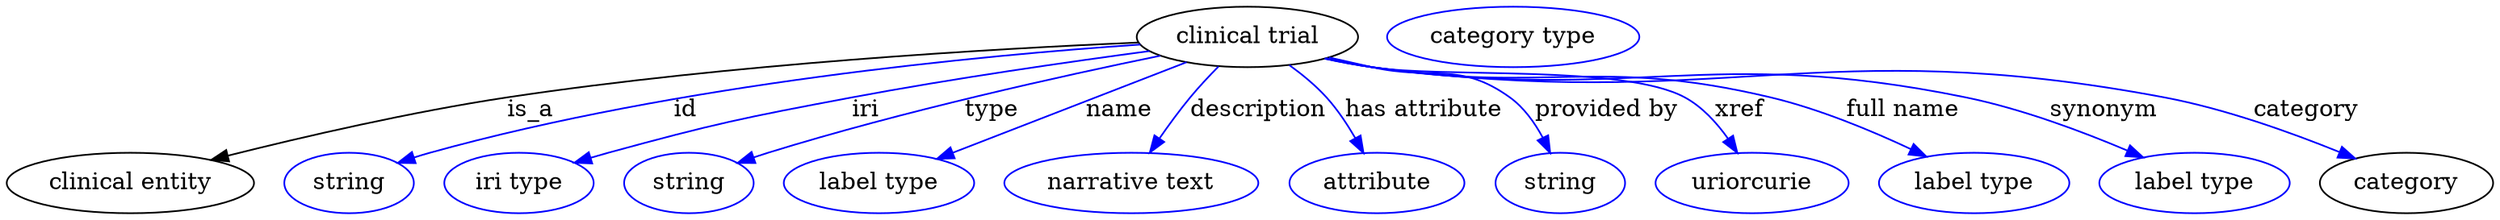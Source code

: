 digraph {
	graph [bb="0,0,1475.8,123"];
	node [label="\N"];
	"clinical trial"	[height=0.5,
		label="clinical trial",
		pos="736.44,105",
		width=1.8234];
	"clinical entity"	[height=0.5,
		pos="73.443,18",
		width=2.0401];
	"clinical trial" -> "clinical entity"	[label=is_a,
		lp="311.44,61.5",
		pos="e,121.14,31.687 671.77,101.68 585.87,97.948 429.56,88.912 297.44,69 240.3,60.388 176.01,45.486 131.01,34.185"];
	id	[color=blue,
		height=0.5,
		label=string,
		pos="203.44,18",
		width=1.0652];
	"clinical trial" -> id	[color=blue,
		label=id,
		lp="403.44,61.5",
		pos="e,232.43,29.99 672.57,100.42 578.77,93.968 398.89,77.01 251.44,36 248.33,35.135 245.14,34.172 241.94,33.155",
		style=solid];
	iri	[color=blue,
		height=0.5,
		label="iri type",
		pos="304.44,18",
		width=1.2277];
	"clinical trial" -> iri	[color=blue,
		label=iri,
		lp="510.44,61.5",
		pos="e,337.74,29.938 678.06,96.534 630.59,90.161 561.98,80.257 502.44,69 437.93,56.801 421.81,53.205 358.44,36 354.87,35.029 351.17,33.974 \
347.47,32.883",
		style=solid];
	type	[color=blue,
		height=0.5,
		label=string,
		pos="405.44,18",
		width=1.0652];
	"clinical trial" -> type	[color=blue,
		label=type,
		lp="584.44,61.5",
		pos="e,434.39,29.935 684.84,93.805 627.5,81.979 532.44,60.887 452.44,36 449.69,35.142 446.85,34.22 444.01,33.265",
		style=solid];
	name	[color=blue,
		height=0.5,
		label="label type",
		pos="518.44,18",
		width=1.5707];
	"clinical trial" -> name	[color=blue,
		label=name,
		lp="661.44,61.5",
		pos="e,552.89,32.431 699.96,89.773 662.03,74.984 602.66,51.837 562.23,36.072",
		style=solid];
	description	[color=blue,
		height=0.5,
		label="narrative text",
		pos="668.44,18",
		width=2.0943];
	"clinical trial" -> description	[color=blue,
		label=description,
		lp="741.94,61.5",
		pos="e,678.63,36.264 718.63,87.565 712.88,81.912 706.66,75.392 701.44,69 695.33,61.506 689.3,52.858 684.11,44.883",
		style=solid];
	"has attribute"	[color=blue,
		height=0.5,
		label=attribute,
		pos="813.44,18",
		width=1.4443];
	"clinical trial" -> "has attribute"	[color=blue,
		label="has attribute",
		lp="840.44,61.5",
		pos="e,805.05,35.806 760.77,88.077 768.21,82.554 776.1,75.981 782.44,69 789.03,61.751 795.03,52.916 799.97,44.701",
		style=solid];
	"provided by"	[color=blue,
		height=0.5,
		label=string,
		pos="921.44,18",
		width=1.0652];
	"clinical trial" -> "provided by"	[color=blue,
		label="provided by",
		lp="948.94,61.5",
		pos="e,915.42,35.87 784.99,92.794 793.48,90.852 802.21,88.86 810.44,87 846.41,78.871 861.53,90.563 891.44,69 899.77,63.001 906.2,53.916 \
910.94,45.129",
		style=solid];
	xref	[color=blue,
		height=0.5,
		label=uriorcurie,
		pos="1035.4,18",
		width=1.5887];
	"clinical trial" -> xref	[color=blue,
		label=xref,
		lp="1027.9,61.5",
		pos="e,1026.7,35.928 783.24,92.292 792.23,90.315 801.6,88.44 810.44,87 851.21,80.362 959.13,88.677 995.44,69 1005.8,63.382 1014.5,53.833 \
1021,44.576",
		style=solid];
	"full name"	[color=blue,
		height=0.5,
		label="label type",
		pos="1167.4,18",
		width=1.5707];
	"clinical trial" -> "full name"	[color=blue,
		label="full name",
		lp="1124.9,61.5",
		pos="e,1139,33.787 782.82,92.229 791.93,90.233 801.45,88.368 810.44,87 914.44,71.179 944.12,93.39 1046.4,69 1075.4,62.098 1106.4,49.174 \
1129.8,38.194",
		style=solid];
	synonym	[color=blue,
		height=0.5,
		label="label type",
		pos="1298.4,18",
		width=1.5707];
	"clinical trial" -> synonym	[color=blue,
		label=synonym,
		lp="1244.4,61.5",
		pos="e,1267.9,33.258 782.4,92.135 791.63,90.122 801.3,88.273 810.44,87 965.59,65.381 1009,100.38 1162.4,69 1195.8,62.178 1231.9,48.589 \
1258.5,37.298",
		style=solid];
	category	[height=0.5,
		pos="1424.4,18",
		width=1.4263];
	"clinical trial" -> category	[color=blue,
		label=category,
		lp="1364.9,61.5",
		pos="e,1394,32.544 782.38,92.042 791.62,90.036 801.3,88.215 810.44,87 1017.7,59.477 1075,107.71 1280.4,69 1316.6,62.184 1356,48.013 1384.4,\
36.492",
		style=solid];
	"named thing_category"	[color=blue,
		height=0.5,
		label="category type",
		pos="894.44,105",
		width=2.0762];
}
